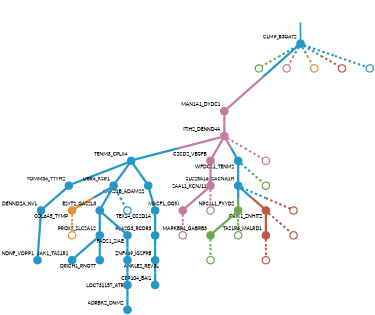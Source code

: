 strict digraph  {
graph[splines=false]; nodesep=0.7; rankdir=TB; ranksep=0.6; forcelabels=true; dpi=600; size=2.5;
0 [color="#2496c8ff", fillcolor="#2496c8ff", fixedsize=true, fontname=Lato, fontsize="12pt", height="0.25", label="", penwidth=3, shape=circle, style=filled, xlabel=CLMP_B3GAT2];
1 [color="#c27ba0ff", fillcolor="#c27ba0ff", fixedsize=true, fontname=Lato, fontsize="12pt", height="0.25", label="", penwidth=3, shape=circle, style=filled, xlabel=MAN1A1_DYDC1];
31 [color="#6aa84fff", fillcolor="#6aa84fff", fixedsize=true, fontname=Lato, fontsize="12pt", height="0.25", label="", penwidth=3, shape=circle, style=solid, xlabel=""];
35 [color="#c27ba0ff", fillcolor="#c27ba0ff", fixedsize=true, fontname=Lato, fontsize="12pt", height="0.25", label="", penwidth=3, shape=circle, style=solid, xlabel=""];
39 [color="#e69138ff", fillcolor="#e69138ff", fixedsize=true, fontname=Lato, fontsize="12pt", height="0.25", label="", penwidth=3, shape=circle, style=solid, xlabel=""];
41 [color="#be5742ff", fillcolor="#be5742ff", fixedsize=true, fontname=Lato, fontsize="12pt", height="0.25", label="", penwidth=3, shape=circle, style=solid, xlabel=""];
45 [color="#2496c8ff", fillcolor="#2496c8ff", fixedsize=true, fontname=Lato, fontsize="12pt", height="0.25", label="", penwidth=3, shape=circle, style=solid, xlabel=""];
24 [color="#c27ba0ff", fillcolor="#c27ba0ff", fixedsize=true, fontname=Lato, fontsize="12pt", height="0.25", label="", penwidth=3, shape=circle, style=filled, xlabel=ITIH2_DENND4A];
3 [color="#2496c8ff", fillcolor="#2496c8ff", fixedsize=true, fontname=Lato, fontsize="12pt", height="0.25", label="", penwidth=3, shape=circle, style=filled, xlabel=PLA2G3_RCOR3];
14 [color="#2496c8ff", fillcolor="#2496c8ff", fixedsize=true, fontname=Lato, fontsize="12pt", height="0.25", label="", penwidth=3, shape=circle, style=filled, xlabel=ZNF469_IGSF9B];
5 [color="#2496c8ff", fillcolor="#2496c8ff", fixedsize=true, fontname=Lato, fontsize="12pt", height="0.25", label="", penwidth=3, shape=circle, style=filled, xlabel=TOMM34_TTYH2];
9 [color="#2496c8ff", fillcolor="#2496c8ff", fixedsize=true, fontname=Lato, fontsize="12pt", height="0.25", label="", penwidth=3, shape=circle, style=filled, xlabel=DENND2A_NVL];
6 [color="#2496c8ff", fillcolor="#2496c8ff", fixedsize=true, fontname=Lato, fontsize="12pt", height="0.25", label="", penwidth=3, shape=circle, style=filled, xlabel=TENM3_CPLX4];
10 [color="#2496c8ff", fillcolor="#2496c8ff", fixedsize=true, fontname=Lato, fontsize="12pt", height="0.25", label="", penwidth=3, shape=circle, style=filled, xlabel=UBR4_KSR1];
17 [color="#2496c8ff", fillcolor="#2496c8ff", fixedsize=true, fontname=Lato, fontsize="12pt", height="0.25", label="", penwidth=3, shape=circle, style=filled, xlabel=ANKS1B_ADAM22];
7 [color="#2496c8ff", fillcolor="#2496c8ff", fixedsize=true, fontname=Lato, fontsize="12pt", height="0.25", label="", penwidth=3, shape=circle, style=filled, xlabel=PROX2_SLC2A12];
20 [color="#2496c8ff", fillcolor="#2496c8ff", fixedsize=true, fontname=Lato, fontsize="12pt", height="0.25", label="", penwidth=3, shape=circle, style=filled, xlabel=JAK1_TAS1R1];
22 [color="#2496c8ff", fillcolor="#2496c8ff", fixedsize=true, fontname=Lato, fontsize="12pt", height="0.25", label="", penwidth=3, shape=circle, style=filled, xlabel=QRICH1_RNGTT];
8 [color="#e69138ff", fillcolor="#e69138ff", fixedsize=true, fontname=Lato, fontsize="12pt", height="0.25", label="", penwidth=3, shape=circle, style=filled, xlabel=COL6A5_TYMP];
40 [color="#e69138ff", fillcolor="#e69138ff", fixedsize=true, fontname=Lato, fontsize="12pt", height="0.25", label="", penwidth=3, shape=circle, style=solid, xlabel=""];
2 [color="#2496c8ff", fillcolor="#2496c8ff", fixedsize=true, fontname=Lato, fontsize="12pt", height="0.25", label="", penwidth=3, shape=circle, style=filled, xlabel=NDNF_VOPP1];
12 [color="#2496c8ff", fillcolor="#2496c8ff", fixedsize=true, fontname=Lato, fontsize="12pt", height="0.25", label="", penwidth=3, shape=circle, style=filled, xlabel=ESYT2_GAS2L3];
46 [color="#2496c8ff", fillcolor="#2496c8ff", fixedsize=true, fontname=Lato, fontsize="12pt", height="0.25", label="", penwidth=3, shape=circle, style=solid, xlabel=""];
11 [color="#c27ba0ff", fillcolor="#c27ba0ff", fixedsize=true, fontname=Lato, fontsize="12pt", height="0.25", label="", penwidth=3, shape=circle, style=filled, xlabel=MACF1_DGKI];
36 [color="#c27ba0ff", fillcolor="#c27ba0ff", fixedsize=true, fontname=Lato, fontsize="12pt", height="0.25", label="", penwidth=3, shape=circle, style=solid, xlabel=""];
21 [color="#2496c8ff", fillcolor="#2496c8ff", fixedsize=true, fontname=Lato, fontsize="12pt", height="0.25", label="", penwidth=3, shape=circle, style=filled, xlabel=FADS1_SIAE];
13 [color="#2496c8ff", fillcolor="#2496c8ff", fixedsize=true, fontname=Lato, fontsize="12pt", height="0.25", label="", penwidth=3, shape=circle, style=filled, xlabel=SLC25A16_CACNA1H];
18 [color="#6aa84fff", fillcolor="#6aa84fff", fixedsize=true, fontname=Lato, fontsize="12pt", height="0.25", label="", penwidth=3, shape=circle, style=filled, xlabel=NPC1L1_FXYD2];
23 [color="#be5742ff", fillcolor="#be5742ff", fixedsize=true, fontname=Lato, fontsize="12pt", height="0.25", label="", penwidth=3, shape=circle, style=filled, xlabel=GRIK1_ZNHIT2];
42 [color="#be5742ff", fillcolor="#be5742ff", fixedsize=true, fontname=Lato, fontsize="12pt", height="0.25", label="", penwidth=3, shape=circle, style=solid, xlabel=""];
4 [color="#2496c8ff", fillcolor="#2496c8ff", fixedsize=true, fontname=Lato, fontsize="12pt", height="0.25", label="", penwidth=3, shape=circle, style=filled, xlabel=CEP104_BAI1];
15 [color="#be5742ff", fillcolor="#be5742ff", fixedsize=true, fontname=Lato, fontsize="12pt", height="0.25", label="", penwidth=3, shape=circle, style=filled, xlabel=TAS1R3_MALRD1];
43 [color="#be5742ff", fillcolor="#be5742ff", fixedsize=true, fontname=Lato, fontsize="12pt", height="0.25", label="", penwidth=3, shape=circle, style=solid, xlabel=""];
16 [color="#c27ba0ff", fillcolor="#c27ba0ff", fixedsize=true, fontname=Lato, fontsize="12pt", height="0.25", label="", penwidth=3, shape=circle, style=filled, xlabel=C2CD2_VEGFB];
30 [color="#c27ba0ff", fillcolor="#c27ba0ff", fixedsize=true, fontname=Lato, fontsize="12pt", height="0.25", label="", penwidth=3, shape=circle, style=filled, xlabel=SAAL1_KCNJ11];
25 [color="#2496c8ff", fillcolor="#2496c8ff", fixedsize=true, fontname=Lato, fontsize="12pt", height="0.25", label="", penwidth=3, shape=circle, style=filled, xlabel=TEX14_CC2D1A];
29 [color="#6aa84fff", fillcolor="#6aa84fff", fixedsize=true, fontname=Lato, fontsize="12pt", height="0.25", label="", penwidth=3, shape=circle, style=filled, xlabel=MAPKBP1_GABRB3];
32 [color="#6aa84fff", fillcolor="#6aa84fff", fixedsize=true, fontname=Lato, fontsize="12pt", height="0.25", label="", penwidth=3, shape=circle, style=solid, xlabel=""];
19 [color="#2496c8ff", fillcolor="#2496c8ff", fixedsize=true, fontname=Lato, fontsize="12pt", height="0.25", label="", penwidth=3, shape=circle, style=filled, xlabel=WFDC11_TENM2];
33 [color="#6aa84fff", fillcolor="#6aa84fff", fixedsize=true, fontname=Lato, fontsize="12pt", height="0.25", label="", penwidth=3, shape=circle, style=solid, xlabel=""];
26 [color="#2496c8ff", fillcolor="#2496c8ff", fixedsize=true, fontname=Lato, fontsize="12pt", height="0.25", label="", penwidth=3, shape=circle, style=filled, xlabel=ANKLE2_REV3L];
44 [color="#be5742ff", fillcolor="#be5742ff", fixedsize=true, fontname=Lato, fontsize="12pt", height="0.25", label="", penwidth=3, shape=circle, style=solid, xlabel=""];
37 [color="#c27ba0ff", fillcolor="#c27ba0ff", fixedsize=true, fontname=Lato, fontsize="12pt", height="0.25", label="", penwidth=3, shape=circle, style=solid, xlabel=""];
27 [color="#2496c8ff", fillcolor="#2496c8ff", fixedsize=true, fontname=Lato, fontsize="12pt", height="0.25", label="", penwidth=3, shape=circle, style=filled, xlabel=LOC731157_ATR];
28 [color="#2496c8ff", fillcolor="#2496c8ff", fixedsize=true, fontname=Lato, fontsize="12pt", height="0.25", label="", penwidth=3, shape=circle, style=filled, xlabel=ADRBK2_DNM2];
34 [color="#6aa84fff", fillcolor="#6aa84fff", fixedsize=true, fontname=Lato, fontsize="12pt", height="0.25", label="", penwidth=3, shape=circle, style=solid, xlabel=""];
38 [color="#c27ba0ff", fillcolor="#c27ba0ff", fixedsize=true, fontname=Lato, fontsize="12pt", height="0.25", label="", penwidth=3, shape=circle, style=solid, xlabel=""];
normal [label="", penwidth=3, style=invis, xlabel=CLMP_B3GAT2];
0 -> 1  [arrowsize=0, color="#2496c8ff;0.5:#c27ba0ff", minlen="3.0", penwidth="5.5", style=solid];
0 -> 31  [arrowsize=0, color="#2496c8ff;0.5:#6aa84fff", minlen="1.058823585510254", penwidth=5, style=dashed];
0 -> 35  [arrowsize=0, color="#2496c8ff;0.5:#c27ba0ff", minlen="1.058823585510254", penwidth=5, style=dashed];
0 -> 39  [arrowsize=0, color="#2496c8ff;0.5:#e69138ff", minlen="1.058823585510254", penwidth=5, style=dashed];
0 -> 41  [arrowsize=0, color="#2496c8ff;0.5:#be5742ff", minlen="1.058823585510254", penwidth=5, style=dashed];
0 -> 45  [arrowsize=0, color="#2496c8ff;0.5:#2496c8ff", minlen="1.058823585510254", penwidth=5, style=dashed];
1 -> 24  [arrowsize=0, color="#c27ba0ff;0.5:#c27ba0ff", minlen="1.1647058725357056", penwidth="5.5", style=solid];
24 -> 6  [arrowsize=0, color="#c27ba0ff;0.5:#2496c8ff", minlen="1.7058823108673096", penwidth="5.5", style=solid];
24 -> 16  [arrowsize=0, color="#c27ba0ff;0.5:#c27ba0ff", minlen="1.2588235139846802", penwidth="5.5", style=solid];
24 -> 19  [arrowsize=0, color="#c27ba0ff;0.5:#2496c8ff", minlen="1.2352941036224365", penwidth="5.5", style=solid];
24 -> 37  [arrowsize=0, color="#c27ba0ff;0.5:#c27ba0ff", minlen="1.058823585510254", penwidth=5, style=dashed];
3 -> 14  [arrowsize=0, color="#2496c8ff;0.5:#2496c8ff", minlen="1.2823529243469238", penwidth="5.5", style=solid];
14 -> 4  [arrowsize=0, color="#2496c8ff;0.5:#2496c8ff", minlen="1.7764705419540405", penwidth="5.5", style=solid];
5 -> 9  [arrowsize=0, color="#2496c8ff;0.5:#2496c8ff", minlen="1.399999976158142", penwidth="5.5", style=solid];
9 -> 2  [arrowsize=0, color="#2496c8ff;0.5:#2496c8ff", minlen="2.576470375061035", penwidth="5.5", style=solid];
6 -> 5  [arrowsize=0, color="#2496c8ff;0.5:#2496c8ff", minlen="1.7294117212295532", penwidth="5.5", style=solid];
6 -> 10  [arrowsize=0, color="#2496c8ff;0.5:#2496c8ff", minlen="1.3529411554336548", penwidth="5.5", style=solid];
6 -> 17  [arrowsize=0, color="#2496c8ff;0.5:#2496c8ff", minlen="1.2352941036224365", penwidth="5.5", style=solid];
10 -> 8  [arrowsize=0, color="#2496c8ff;0.5:#e69138ff", minlen="1.4941176176071167", penwidth="5.5", style=solid];
10 -> 12  [arrowsize=0, color="#2496c8ff;0.5:#2496c8ff", minlen="1.3529411554336548", penwidth="5.5", style=solid];
10 -> 46  [arrowsize=0, color="#2496c8ff;0.5:#2496c8ff", minlen="1.058823585510254", penwidth=5, style=dashed];
17 -> 25  [arrowsize=0, color="#2496c8ff;0.5:#2496c8ff", minlen="1.1647058725357056", penwidth="5.5", style=solid];
7 -> 20  [arrowsize=0, color="#2496c8ff;0.5:#2496c8ff", minlen="1.2117646932601929", penwidth="5.5", style=solid];
7 -> 22  [arrowsize=0, color="#2496c8ff;0.5:#2496c8ff", minlen="1.1882352828979492", penwidth="5.5", style=solid];
8 -> 40  [arrowsize=0, color="#e69138ff;0.5:#e69138ff", minlen="1.058823585510254", penwidth=5, style=dashed];
12 -> 7  [arrowsize=0, color="#2496c8ff;0.5:#2496c8ff", minlen="1.6352940797805786", penwidth="5.5", style=solid];
12 -> 21  [arrowsize=0, color="#2496c8ff;0.5:#2496c8ff", minlen="1.1882352828979492", penwidth="5.5", style=solid];
11 -> 36  [arrowsize=0, color="#c27ba0ff;0.5:#c27ba0ff", minlen="1.058823585510254", penwidth=5, style=dashed];
21 -> 26  [arrowsize=0, color="#2496c8ff;0.5:#2496c8ff", minlen="1.141176462173462", penwidth="5.5", style=solid];
13 -> 18  [arrowsize=0, color="#2496c8ff;0.5:#6aa84fff", minlen="1.2352941036224365", penwidth="5.5", style=solid];
13 -> 23  [arrowsize=0, color="#2496c8ff;0.5:#be5742ff", minlen="1.1647058725357056", penwidth="5.5", style=solid];
13 -> 42  [arrowsize=0, color="#2496c8ff;0.5:#be5742ff", minlen="1.058823585510254", penwidth=5, style=dashed];
18 -> 29  [arrowsize=0, color="#6aa84fff;0.5:#6aa84fff", minlen="1.1176470518112183", penwidth="5.5", style=solid];
18 -> 32  [arrowsize=0, color="#6aa84fff;0.5:#6aa84fff", minlen="1.058823585510254", penwidth=5, style=dashed];
23 -> 15  [arrowsize=0, color="#be5742ff;0.5:#be5742ff", minlen="1.2588235139846802", penwidth="5.5", style=solid];
23 -> 44  [arrowsize=0, color="#be5742ff;0.5:#be5742ff", minlen="1.058823585510254", penwidth=5, style=dashed];
15 -> 43  [arrowsize=0, color="#be5742ff;0.5:#be5742ff", minlen="1.058823585510254", penwidth=5, style=dashed];
16 -> 30  [arrowsize=0, color="#c27ba0ff;0.5:#c27ba0ff", minlen="1.1176470518112183", penwidth="5.5", style=solid];
30 -> 11  [arrowsize=0, color="#c27ba0ff;0.5:#c27ba0ff", minlen="1.3529411554336548", penwidth="5.5", style=solid];
30 -> 38  [arrowsize=0, color="#c27ba0ff;0.5:#c27ba0ff", minlen="1.058823585510254", penwidth=5, style=dashed];
25 -> 3  [arrowsize=0, color="#2496c8ff;0.5:#2496c8ff", minlen="1.9647059440612793", penwidth="5.5", style=solid];
29 -> 34  [arrowsize=0, color="#6aa84fff;0.5:#6aa84fff", minlen="1.058823585510254", penwidth=5, style=dashed];
19 -> 13  [arrowsize=0, color="#2496c8ff;0.5:#2496c8ff", minlen="1.3058823347091675", penwidth="5.5", style=solid];
19 -> 33  [arrowsize=0, color="#2496c8ff;0.5:#6aa84fff", minlen="1.058823585510254", penwidth=5, style=dashed];
26 -> 27  [arrowsize=0, color="#2496c8ff;0.5:#2496c8ff", minlen="1.1176470518112183", penwidth="5.5", style=solid];
27 -> 28  [arrowsize=0, color="#2496c8ff;0.5:#2496c8ff", minlen="1.1176470518112183", penwidth="5.5", style=solid];
normal -> 0  [arrowsize=0, color="#2496c8ff", label="", penwidth=4, style=solid];
}
